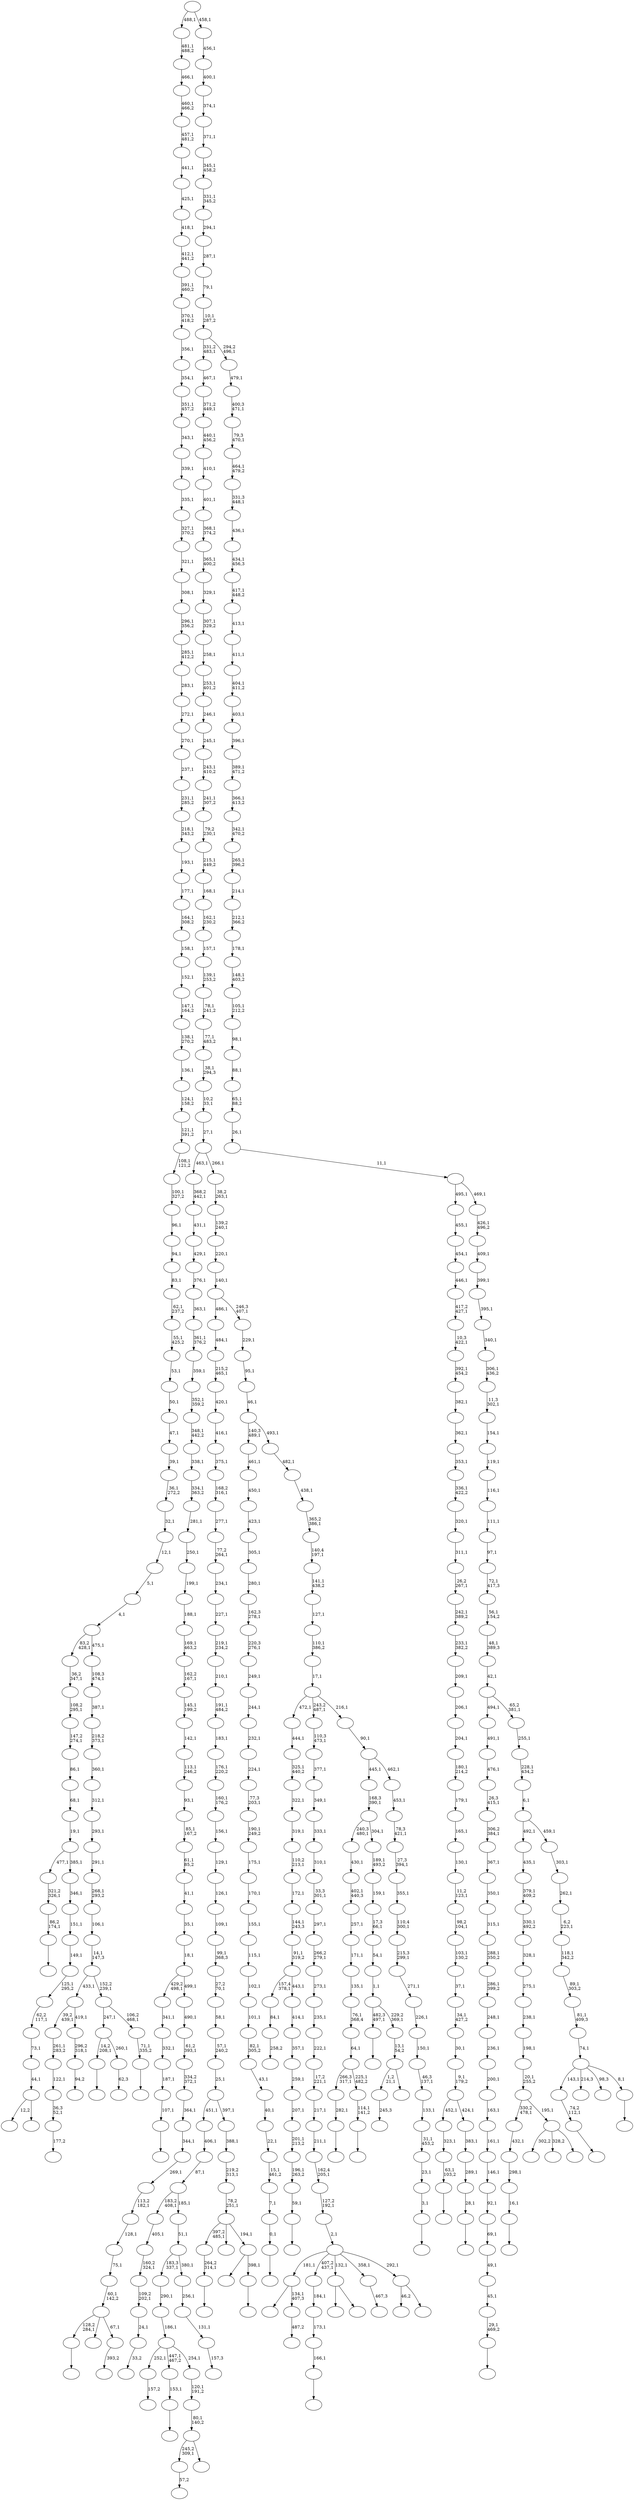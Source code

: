 digraph T {
	550 [label=""]
	549 [label=""]
	548 [label=""]
	547 [label=""]
	546 [label=""]
	545 [label=""]
	544 [label=""]
	543 [label=""]
	542 [label=""]
	541 [label=""]
	540 [label=""]
	539 [label=""]
	538 [label=""]
	537 [label=""]
	536 [label=""]
	535 [label=""]
	534 [label=""]
	533 [label=""]
	532 [label=""]
	531 [label=""]
	530 [label=""]
	529 [label=""]
	528 [label=""]
	527 [label=""]
	526 [label=""]
	525 [label=""]
	524 [label=""]
	523 [label=""]
	522 [label=""]
	521 [label=""]
	520 [label=""]
	519 [label=""]
	518 [label=""]
	517 [label=""]
	516 [label=""]
	515 [label=""]
	514 [label=""]
	513 [label=""]
	512 [label=""]
	511 [label=""]
	510 [label=""]
	509 [label=""]
	508 [label=""]
	507 [label=""]
	506 [label=""]
	505 [label=""]
	504 [label=""]
	503 [label=""]
	502 [label=""]
	501 [label=""]
	500 [label=""]
	499 [label=""]
	498 [label=""]
	497 [label=""]
	496 [label=""]
	495 [label=""]
	494 [label=""]
	493 [label=""]
	492 [label=""]
	491 [label=""]
	490 [label=""]
	489 [label=""]
	488 [label=""]
	487 [label=""]
	486 [label=""]
	485 [label=""]
	484 [label=""]
	483 [label=""]
	482 [label=""]
	481 [label=""]
	480 [label=""]
	479 [label=""]
	478 [label=""]
	477 [label=""]
	476 [label=""]
	475 [label=""]
	474 [label=""]
	473 [label=""]
	472 [label=""]
	471 [label=""]
	470 [label=""]
	469 [label=""]
	468 [label=""]
	467 [label=""]
	466 [label=""]
	465 [label=""]
	464 [label=""]
	463 [label=""]
	462 [label=""]
	461 [label=""]
	460 [label=""]
	459 [label=""]
	458 [label=""]
	457 [label=""]
	456 [label=""]
	455 [label=""]
	454 [label=""]
	453 [label=""]
	452 [label=""]
	451 [label=""]
	450 [label=""]
	449 [label=""]
	448 [label=""]
	447 [label=""]
	446 [label=""]
	445 [label=""]
	444 [label=""]
	443 [label=""]
	442 [label=""]
	441 [label=""]
	440 [label=""]
	439 [label=""]
	438 [label=""]
	437 [label=""]
	436 [label=""]
	435 [label=""]
	434 [label=""]
	433 [label=""]
	432 [label=""]
	431 [label=""]
	430 [label=""]
	429 [label=""]
	428 [label=""]
	427 [label=""]
	426 [label=""]
	425 [label=""]
	424 [label=""]
	423 [label=""]
	422 [label=""]
	421 [label=""]
	420 [label=""]
	419 [label=""]
	418 [label=""]
	417 [label=""]
	416 [label=""]
	415 [label=""]
	414 [label=""]
	413 [label=""]
	412 [label=""]
	411 [label=""]
	410 [label=""]
	409 [label=""]
	408 [label=""]
	407 [label=""]
	406 [label=""]
	405 [label=""]
	404 [label=""]
	403 [label=""]
	402 [label=""]
	401 [label=""]
	400 [label=""]
	399 [label=""]
	398 [label=""]
	397 [label=""]
	396 [label=""]
	395 [label=""]
	394 [label=""]
	393 [label=""]
	392 [label=""]
	391 [label=""]
	390 [label=""]
	389 [label=""]
	388 [label=""]
	387 [label=""]
	386 [label=""]
	385 [label=""]
	384 [label=""]
	383 [label=""]
	382 [label=""]
	381 [label=""]
	380 [label=""]
	379 [label=""]
	378 [label=""]
	377 [label=""]
	376 [label=""]
	375 [label=""]
	374 [label=""]
	373 [label=""]
	372 [label=""]
	371 [label=""]
	370 [label=""]
	369 [label=""]
	368 [label=""]
	367 [label=""]
	366 [label=""]
	365 [label=""]
	364 [label=""]
	363 [label=""]
	362 [label=""]
	361 [label=""]
	360 [label=""]
	359 [label=""]
	358 [label=""]
	357 [label=""]
	356 [label=""]
	355 [label=""]
	354 [label=""]
	353 [label=""]
	352 [label=""]
	351 [label=""]
	350 [label=""]
	349 [label=""]
	348 [label=""]
	347 [label=""]
	346 [label=""]
	345 [label=""]
	344 [label=""]
	343 [label=""]
	342 [label=""]
	341 [label=""]
	340 [label=""]
	339 [label=""]
	338 [label=""]
	337 [label=""]
	336 [label=""]
	335 [label=""]
	334 [label=""]
	333 [label=""]
	332 [label=""]
	331 [label=""]
	330 [label=""]
	329 [label=""]
	328 [label=""]
	327 [label=""]
	326 [label=""]
	325 [label=""]
	324 [label=""]
	323 [label=""]
	322 [label=""]
	321 [label=""]
	320 [label=""]
	319 [label=""]
	318 [label=""]
	317 [label=""]
	316 [label=""]
	315 [label=""]
	314 [label=""]
	313 [label=""]
	312 [label=""]
	311 [label=""]
	310 [label=""]
	309 [label=""]
	308 [label=""]
	307 [label=""]
	306 [label=""]
	305 [label=""]
	304 [label=""]
	303 [label=""]
	302 [label=""]
	301 [label=""]
	300 [label=""]
	299 [label=""]
	298 [label=""]
	297 [label=""]
	296 [label=""]
	295 [label=""]
	294 [label=""]
	293 [label=""]
	292 [label=""]
	291 [label=""]
	290 [label=""]
	289 [label=""]
	288 [label=""]
	287 [label=""]
	286 [label=""]
	285 [label=""]
	284 [label=""]
	283 [label=""]
	282 [label=""]
	281 [label=""]
	280 [label=""]
	279 [label=""]
	278 [label=""]
	277 [label=""]
	276 [label=""]
	275 [label=""]
	274 [label=""]
	273 [label=""]
	272 [label=""]
	271 [label=""]
	270 [label=""]
	269 [label=""]
	268 [label=""]
	267 [label=""]
	266 [label=""]
	265 [label=""]
	264 [label=""]
	263 [label=""]
	262 [label=""]
	261 [label=""]
	260 [label=""]
	259 [label=""]
	258 [label=""]
	257 [label=""]
	256 [label=""]
	255 [label=""]
	254 [label=""]
	253 [label=""]
	252 [label=""]
	251 [label=""]
	250 [label=""]
	249 [label=""]
	248 [label=""]
	247 [label=""]
	246 [label=""]
	245 [label=""]
	244 [label=""]
	243 [label=""]
	242 [label=""]
	241 [label=""]
	240 [label=""]
	239 [label=""]
	238 [label=""]
	237 [label=""]
	236 [label=""]
	235 [label=""]
	234 [label=""]
	233 [label=""]
	232 [label=""]
	231 [label=""]
	230 [label=""]
	229 [label=""]
	228 [label=""]
	227 [label=""]
	226 [label=""]
	225 [label=""]
	224 [label=""]
	223 [label=""]
	222 [label=""]
	221 [label=""]
	220 [label=""]
	219 [label=""]
	218 [label=""]
	217 [label=""]
	216 [label=""]
	215 [label=""]
	214 [label=""]
	213 [label=""]
	212 [label=""]
	211 [label=""]
	210 [label=""]
	209 [label=""]
	208 [label=""]
	207 [label=""]
	206 [label=""]
	205 [label=""]
	204 [label=""]
	203 [label=""]
	202 [label=""]
	201 [label=""]
	200 [label=""]
	199 [label=""]
	198 [label=""]
	197 [label=""]
	196 [label=""]
	195 [label=""]
	194 [label=""]
	193 [label=""]
	192 [label=""]
	191 [label=""]
	190 [label=""]
	189 [label=""]
	188 [label=""]
	187 [label=""]
	186 [label=""]
	185 [label=""]
	184 [label=""]
	183 [label=""]
	182 [label=""]
	181 [label=""]
	180 [label=""]
	179 [label=""]
	178 [label=""]
	177 [label=""]
	176 [label=""]
	175 [label=""]
	174 [label=""]
	173 [label=""]
	172 [label=""]
	171 [label=""]
	170 [label=""]
	169 [label=""]
	168 [label=""]
	167 [label=""]
	166 [label=""]
	165 [label=""]
	164 [label=""]
	163 [label=""]
	162 [label=""]
	161 [label=""]
	160 [label=""]
	159 [label=""]
	158 [label=""]
	157 [label=""]
	156 [label=""]
	155 [label=""]
	154 [label=""]
	153 [label=""]
	152 [label=""]
	151 [label=""]
	150 [label=""]
	149 [label=""]
	148 [label=""]
	147 [label=""]
	146 [label=""]
	145 [label=""]
	144 [label=""]
	143 [label=""]
	142 [label=""]
	141 [label=""]
	140 [label=""]
	139 [label=""]
	138 [label=""]
	137 [label=""]
	136 [label=""]
	135 [label=""]
	134 [label=""]
	133 [label=""]
	132 [label=""]
	131 [label=""]
	130 [label=""]
	129 [label=""]
	128 [label=""]
	127 [label=""]
	126 [label=""]
	125 [label=""]
	124 [label=""]
	123 [label=""]
	122 [label=""]
	121 [label=""]
	120 [label=""]
	119 [label=""]
	118 [label=""]
	117 [label=""]
	116 [label=""]
	115 [label=""]
	114 [label=""]
	113 [label=""]
	112 [label=""]
	111 [label=""]
	110 [label=""]
	109 [label=""]
	108 [label=""]
	107 [label=""]
	106 [label=""]
	105 [label=""]
	104 [label=""]
	103 [label=""]
	102 [label=""]
	101 [label=""]
	100 [label=""]
	99 [label=""]
	98 [label=""]
	97 [label=""]
	96 [label=""]
	95 [label=""]
	94 [label=""]
	93 [label=""]
	92 [label=""]
	91 [label=""]
	90 [label=""]
	89 [label=""]
	88 [label=""]
	87 [label=""]
	86 [label=""]
	85 [label=""]
	84 [label=""]
	83 [label=""]
	82 [label=""]
	81 [label=""]
	80 [label=""]
	79 [label=""]
	78 [label=""]
	77 [label=""]
	76 [label=""]
	75 [label=""]
	74 [label=""]
	73 [label=""]
	72 [label=""]
	71 [label=""]
	70 [label=""]
	69 [label=""]
	68 [label=""]
	67 [label=""]
	66 [label=""]
	65 [label=""]
	64 [label=""]
	63 [label=""]
	62 [label=""]
	61 [label=""]
	60 [label=""]
	59 [label=""]
	58 [label=""]
	57 [label=""]
	56 [label=""]
	55 [label=""]
	54 [label=""]
	53 [label=""]
	52 [label=""]
	51 [label=""]
	50 [label=""]
	49 [label=""]
	48 [label=""]
	47 [label=""]
	46 [label=""]
	45 [label=""]
	44 [label=""]
	43 [label=""]
	42 [label=""]
	41 [label=""]
	40 [label=""]
	39 [label=""]
	38 [label=""]
	37 [label=""]
	36 [label=""]
	35 [label=""]
	34 [label=""]
	33 [label=""]
	32 [label=""]
	31 [label=""]
	30 [label=""]
	29 [label=""]
	28 [label=""]
	27 [label=""]
	26 [label=""]
	25 [label=""]
	24 [label=""]
	23 [label=""]
	22 [label=""]
	21 [label=""]
	20 [label=""]
	19 [label=""]
	18 [label=""]
	17 [label=""]
	16 [label=""]
	15 [label=""]
	14 [label=""]
	13 [label=""]
	12 [label=""]
	11 [label=""]
	10 [label=""]
	9 [label=""]
	8 [label=""]
	7 [label=""]
	6 [label=""]
	5 [label=""]
	4 [label=""]
	3 [label=""]
	2 [label=""]
	1 [label=""]
	0 [label=""]
	548 -> 549 [label=""]
	547 -> 548 [label="264,2\n314,1"]
	544 -> 545 [label=""]
	543 -> 544 [label="16,1"]
	542 -> 543 [label="298,1"]
	541 -> 542 [label="432,1"]
	539 -> 540 [label=""]
	537 -> 538 [label=""]
	536 -> 537 [label="107,1"]
	535 -> 536 [label="187,1"]
	534 -> 535 [label="332,1"]
	533 -> 534 [label="341,1"]
	531 -> 532 [label="258,2"]
	530 -> 531 [label="84,1"]
	528 -> 529 [label="157,2"]
	524 -> 525 [label=""]
	523 -> 524 [label="59,1"]
	522 -> 523 [label="196,1\n263,2"]
	521 -> 522 [label="201,1\n213,2"]
	520 -> 521 [label="207,1"]
	519 -> 520 [label="259,1"]
	518 -> 519 [label="357,1"]
	517 -> 518 [label="414,1"]
	516 -> 530 [label="157,4\n378,1"]
	516 -> 517 [label="443,1"]
	515 -> 516 [label="91,1\n319,2"]
	514 -> 515 [label="144,1\n243,3"]
	513 -> 514 [label="172,1"]
	512 -> 513 [label="110,2\n213,1"]
	511 -> 512 [label="319,1"]
	510 -> 511 [label="322,1"]
	509 -> 510 [label="325,1\n440,2"]
	508 -> 509 [label="444,1"]
	506 -> 507 [label="177,2"]
	505 -> 506 [label="36,3\n52,1"]
	504 -> 505 [label="122,1"]
	503 -> 504 [label="261,1\n283,2"]
	500 -> 501 [label=""]
	499 -> 500 [label="86,2\n174,1"]
	498 -> 499 [label="321,2\n326,1"]
	495 -> 496 [label="245,3"]
	493 -> 494 [label=""]
	492 -> 493 [label="282,1"]
	490 -> 491 [label=""]
	489 -> 490 [label="74,2\n112,1"]
	487 -> 488 [label="487,2"]
	486 -> 497 [label=""]
	486 -> 487 [label="134,1\n407,3"]
	484 -> 485 [label=""]
	483 -> 484 [label="29,1\n469,2"]
	482 -> 483 [label="45,1"]
	481 -> 482 [label="49,1"]
	480 -> 481 [label="69,1"]
	479 -> 480 [label="92,1"]
	478 -> 479 [label="146,1"]
	477 -> 478 [label="161,1"]
	476 -> 477 [label="163,1"]
	475 -> 476 [label="200,1"]
	474 -> 475 [label="236,1"]
	473 -> 474 [label="248,1"]
	472 -> 473 [label="286,1\n399,2"]
	471 -> 472 [label="288,1\n350,2"]
	470 -> 471 [label="315,1"]
	469 -> 470 [label="350,1"]
	468 -> 469 [label="367,1"]
	467 -> 468 [label="306,2\n384,1"]
	466 -> 467 [label="26,3\n415,1"]
	465 -> 466 [label="476,1"]
	464 -> 465 [label="491,1"]
	462 -> 463 [label=""]
	460 -> 461 [label="393,2"]
	459 -> 539 [label="128,2\n284,1"]
	459 -> 526 [label=""]
	459 -> 460 [label="67,1"]
	458 -> 459 [label="60,1\n142,2"]
	457 -> 458 [label="75,1"]
	456 -> 457 [label="128,1"]
	455 -> 456 [label="113,2\n182,1"]
	454 -> 455 [label="269,1"]
	453 -> 454 [label="344,1"]
	452 -> 453 [label="364,1"]
	451 -> 452 [label="334,2\n372,1"]
	450 -> 451 [label="61,2\n393,1"]
	449 -> 450 [label="490,1"]
	448 -> 533 [label="429,2\n498,1"]
	448 -> 449 [label="499,1"]
	447 -> 448 [label="18,1"]
	446 -> 447 [label="35,1"]
	445 -> 446 [label="41,1"]
	444 -> 445 [label="61,1\n85,2"]
	443 -> 444 [label="85,1\n167,2"]
	442 -> 443 [label="93,1"]
	441 -> 442 [label="113,1\n246,2"]
	440 -> 441 [label="142,1"]
	439 -> 440 [label="145,1\n199,2"]
	438 -> 439 [label="162,2\n167,1"]
	437 -> 438 [label="169,1\n463,2"]
	436 -> 437 [label="188,1"]
	435 -> 436 [label="199,1"]
	434 -> 435 [label="250,1"]
	433 -> 434 [label="281,1"]
	432 -> 433 [label="334,1\n363,2"]
	431 -> 432 [label="338,1"]
	430 -> 431 [label="348,1\n442,2"]
	429 -> 430 [label="352,1\n359,2"]
	428 -> 429 [label="359,1"]
	427 -> 428 [label="361,1\n376,2"]
	426 -> 427 [label="363,1"]
	425 -> 426 [label="376,1"]
	424 -> 425 [label="429,1"]
	423 -> 424 [label="431,1"]
	422 -> 423 [label="368,2\n442,1"]
	420 -> 421 [label="94,2"]
	419 -> 420 [label="296,2\n318,1"]
	418 -> 503 [label="39,2\n439,1"]
	418 -> 419 [label="419,1"]
	415 -> 416 [label=""]
	414 -> 415 [label="0,1"]
	413 -> 414 [label="7,1"]
	412 -> 413 [label="15,1\n461,2"]
	411 -> 412 [label="22,1"]
	410 -> 411 [label="40,1"]
	409 -> 410 [label="43,1"]
	408 -> 409 [label="82,1\n305,2"]
	407 -> 408 [label="101,1"]
	406 -> 407 [label="102,1"]
	405 -> 406 [label="115,1"]
	404 -> 405 [label="155,1"]
	403 -> 404 [label="170,1"]
	402 -> 403 [label="175,1"]
	401 -> 402 [label="190,1\n249,2"]
	400 -> 401 [label="77,3\n203,1"]
	399 -> 400 [label="224,1"]
	398 -> 399 [label="232,1"]
	397 -> 398 [label="244,1"]
	396 -> 397 [label="249,1"]
	395 -> 396 [label="220,3\n276,1"]
	394 -> 395 [label="162,3\n278,1"]
	393 -> 394 [label="280,1"]
	392 -> 393 [label="305,1"]
	391 -> 392 [label="423,1"]
	390 -> 391 [label="450,1"]
	389 -> 390 [label="461,1"]
	386 -> 387 [label=""]
	385 -> 386 [label="63,1\n103,2"]
	384 -> 385 [label="323,1"]
	381 -> 546 [label="12,2"]
	381 -> 382 [label=""]
	380 -> 381 [label="44,1"]
	379 -> 380 [label="73,1"]
	378 -> 379 [label="62,2\n117,1"]
	377 -> 378 [label="125,1\n295,2"]
	376 -> 377 [label="149,1"]
	375 -> 376 [label="151,1"]
	374 -> 375 [label="346,1"]
	373 -> 498 [label="477,1"]
	373 -> 374 [label="385,1"]
	372 -> 373 [label="19,1"]
	371 -> 372 [label="68,1"]
	370 -> 371 [label="86,1"]
	369 -> 370 [label="147,2\n274,1"]
	368 -> 369 [label="108,2\n295,1"]
	367 -> 368 [label="36,2\n347,1"]
	365 -> 366 [label=""]
	364 -> 365 [label="166,1"]
	363 -> 364 [label="173,1"]
	362 -> 363 [label="184,1"]
	360 -> 361 [label=""]
	359 -> 360 [label="114,1\n141,2"]
	358 -> 492 [label="266,3\n317,1"]
	358 -> 359 [label="225,1\n482,2"]
	357 -> 358 [label="64,1"]
	356 -> 357 [label="76,1\n368,4"]
	355 -> 356 [label="135,1"]
	354 -> 355 [label="171,1"]
	353 -> 354 [label="257,1"]
	352 -> 353 [label="402,1\n440,3"]
	351 -> 352 [label="430,1"]
	349 -> 350 [label="57,2"]
	347 -> 348 [label=""]
	345 -> 346 [label="33,2"]
	344 -> 345 [label="24,1"]
	343 -> 344 [label="109,2\n202,1"]
	342 -> 343 [label="160,2\n324,1"]
	341 -> 342 [label="405,1"]
	339 -> 340 [label=""]
	338 -> 339 [label="153,1"]
	336 -> 550 [label="302,2"]
	336 -> 502 [label="328,2"]
	336 -> 337 [label=""]
	335 -> 541 [label="330,2\n478,1"]
	335 -> 336 [label="195,1"]
	334 -> 335 [label="20,1\n255,2"]
	333 -> 334 [label="198,1"]
	332 -> 333 [label="238,1"]
	331 -> 332 [label="275,1"]
	330 -> 331 [label="328,1"]
	329 -> 330 [label="330,1\n492,2"]
	328 -> 329 [label="379,1\n409,2"]
	327 -> 328 [label="435,1"]
	325 -> 527 [label=""]
	325 -> 326 [label=""]
	323 -> 324 [label="467,3"]
	320 -> 417 [label="46,2"]
	320 -> 321 [label=""]
	319 -> 486 [label="181,1"]
	319 -> 362 [label="407,2\n437,1"]
	319 -> 325 [label="132,1"]
	319 -> 323 [label="358,1"]
	319 -> 320 [label="292,1"]
	318 -> 319 [label="2,1"]
	317 -> 318 [label="127,2\n192,1"]
	316 -> 317 [label="162,4\n205,1"]
	315 -> 316 [label="211,1"]
	314 -> 315 [label="217,1"]
	313 -> 314 [label="17,2\n221,1"]
	312 -> 313 [label="222,1"]
	311 -> 312 [label="235,1"]
	310 -> 311 [label="273,1"]
	309 -> 310 [label="266,2\n279,1"]
	308 -> 309 [label="297,1"]
	307 -> 308 [label="33,3\n301,1"]
	306 -> 307 [label="310,1"]
	305 -> 306 [label="333,1"]
	304 -> 305 [label="349,1"]
	303 -> 304 [label="377,1"]
	302 -> 303 [label="110,3\n473,1"]
	300 -> 301 [label="62,3"]
	299 -> 462 [label="14,2\n208,1"]
	299 -> 300 [label="260,1"]
	297 -> 298 [label=""]
	296 -> 297 [label="28,1"]
	295 -> 296 [label="289,1"]
	294 -> 295 [label="383,1"]
	293 -> 384 [label="452,1"]
	293 -> 294 [label="424,1"]
	292 -> 293 [label="9,1\n179,2"]
	291 -> 292 [label="30,1"]
	290 -> 291 [label="34,1\n427,2"]
	289 -> 290 [label="37,1"]
	288 -> 289 [label="103,1\n130,2"]
	287 -> 288 [label="98,2\n104,1"]
	286 -> 287 [label="11,2\n123,1"]
	285 -> 286 [label="130,1"]
	284 -> 285 [label="165,1"]
	283 -> 284 [label="179,1"]
	282 -> 283 [label="180,1\n214,2"]
	281 -> 282 [label="204,1"]
	280 -> 281 [label="206,1"]
	279 -> 280 [label="209,1"]
	278 -> 279 [label="233,1\n382,2"]
	277 -> 278 [label="242,1\n389,2"]
	276 -> 277 [label="26,2\n267,1"]
	275 -> 276 [label="311,1"]
	274 -> 275 [label="320,1"]
	273 -> 274 [label="336,1\n422,2"]
	272 -> 273 [label="353,1"]
	271 -> 272 [label="362,1"]
	270 -> 271 [label="382,1"]
	269 -> 270 [label="392,1\n454,2"]
	268 -> 269 [label="10,3\n422,1"]
	267 -> 268 [label="417,2\n427,1"]
	266 -> 267 [label="446,1"]
	265 -> 266 [label="454,1"]
	264 -> 265 [label="455,1"]
	261 -> 495 [label="1,2\n21,1"]
	261 -> 262 [label=""]
	260 -> 261 [label="13,1\n54,2"]
	259 -> 347 [label="482,3\n497,1"]
	259 -> 260 [label="229,2\n369,1"]
	258 -> 259 [label="1,1"]
	257 -> 258 [label="54,1"]
	256 -> 257 [label="17,3\n66,1"]
	255 -> 256 [label="159,1"]
	254 -> 255 [label="189,1\n493,2"]
	253 -> 351 [label="240,3\n480,1"]
	253 -> 254 [label="304,1"]
	252 -> 253 [label="168,3\n390,1"]
	250 -> 349 [label="245,2\n309,1"]
	250 -> 251 [label=""]
	249 -> 250 [label="80,1\n140,2"]
	248 -> 249 [label="120,1\n191,2"]
	247 -> 528 [label="252,1"]
	247 -> 338 [label="447,1\n467,2"]
	247 -> 248 [label="254,1"]
	246 -> 247 [label="186,1"]
	245 -> 246 [label="290,1"]
	243 -> 244 [label="157,3"]
	242 -> 243 [label="131,1"]
	241 -> 242 [label="256,1"]
	240 -> 245 [label="183,3\n337,1"]
	240 -> 241 [label="380,1"]
	239 -> 240 [label="51,1"]
	238 -> 341 [label="183,2\n408,1"]
	238 -> 239 [label="185,1"]
	237 -> 238 [label="87,1"]
	236 -> 237 [label="406,1"]
	234 -> 235 [label=""]
	233 -> 388 [label=""]
	233 -> 234 [label="398,1"]
	232 -> 547 [label="397,2\n485,1"]
	232 -> 322 [label=""]
	232 -> 233 [label="194,1"]
	231 -> 232 [label="78,2\n251,1"]
	230 -> 231 [label="219,2\n313,1"]
	229 -> 230 [label="388,1"]
	228 -> 236 [label="451,1"]
	228 -> 229 [label="397,1"]
	227 -> 228 [label="25,1"]
	226 -> 227 [label="57,1\n240,2"]
	225 -> 226 [label="58,1"]
	224 -> 225 [label="27,2\n70,1"]
	223 -> 224 [label="99,1\n368,3"]
	222 -> 223 [label="109,1"]
	221 -> 222 [label="126,1"]
	220 -> 221 [label="129,1"]
	219 -> 220 [label="156,1"]
	218 -> 219 [label="160,1\n176,2"]
	217 -> 218 [label="176,1\n220,2"]
	216 -> 217 [label="183,1"]
	215 -> 216 [label="191,1\n484,2"]
	214 -> 215 [label="210,1"]
	213 -> 214 [label="219,1\n234,2"]
	212 -> 213 [label="227,1"]
	211 -> 212 [label="234,1"]
	210 -> 211 [label="77,2\n264,1"]
	209 -> 210 [label="277,1"]
	208 -> 209 [label="168,2\n316,1"]
	207 -> 208 [label="375,1"]
	206 -> 207 [label="416,1"]
	205 -> 206 [label="420,1"]
	204 -> 205 [label="215,2\n465,1"]
	203 -> 204 [label="484,1"]
	201 -> 202 [label=""]
	200 -> 201 [label="3,1"]
	199 -> 200 [label="23,1"]
	198 -> 199 [label="31,1\n453,2"]
	197 -> 198 [label="133,1"]
	196 -> 197 [label="46,3\n137,1"]
	195 -> 196 [label="150,1"]
	194 -> 195 [label="226,1"]
	193 -> 194 [label="271,1"]
	192 -> 193 [label="215,3\n299,1"]
	191 -> 192 [label="110,4\n300,1"]
	190 -> 191 [label="355,1"]
	189 -> 190 [label="27,3\n394,1"]
	188 -> 189 [label="78,3\n421,1"]
	187 -> 188 [label="453,1"]
	186 -> 252 [label="445,1"]
	186 -> 187 [label="462,1"]
	185 -> 186 [label="90,1"]
	184 -> 508 [label="472,1"]
	184 -> 302 [label="243,2\n487,1"]
	184 -> 185 [label="216,1"]
	183 -> 184 [label="17,1"]
	182 -> 183 [label="110,1\n386,2"]
	181 -> 182 [label="127,1"]
	180 -> 181 [label="141,1\n438,2"]
	179 -> 180 [label="140,4\n197,1"]
	178 -> 179 [label="365,2\n386,1"]
	177 -> 178 [label="438,1"]
	176 -> 177 [label="482,1"]
	175 -> 389 [label="140,3\n489,1"]
	175 -> 176 [label="493,1"]
	174 -> 175 [label="46,1"]
	173 -> 174 [label="95,1"]
	172 -> 173 [label="229,1"]
	171 -> 203 [label="486,1"]
	171 -> 172 [label="246,3\n407,1"]
	170 -> 171 [label="140,1"]
	169 -> 170 [label="220,1"]
	168 -> 169 [label="139,2\n240,1"]
	167 -> 168 [label="38,2\n263,1"]
	166 -> 422 [label="463,1"]
	166 -> 167 [label="266,1"]
	165 -> 166 [label="27,1"]
	164 -> 165 [label="10,2\n33,1"]
	163 -> 164 [label="38,1\n294,3"]
	162 -> 163 [label="77,1\n483,2"]
	161 -> 162 [label="78,1\n241,2"]
	160 -> 161 [label="139,1\n253,2"]
	159 -> 160 [label="157,1"]
	158 -> 159 [label="162,1\n230,2"]
	157 -> 158 [label="168,1"]
	156 -> 157 [label="215,1\n449,2"]
	155 -> 156 [label="79,2\n230,1"]
	154 -> 155 [label="241,1\n307,2"]
	153 -> 154 [label="243,1\n410,2"]
	152 -> 153 [label="245,1"]
	151 -> 152 [label="246,1"]
	150 -> 151 [label="253,1\n401,2"]
	149 -> 150 [label="258,1"]
	148 -> 149 [label="307,1\n329,2"]
	147 -> 148 [label="329,1"]
	146 -> 147 [label="365,1\n400,2"]
	145 -> 146 [label="368,1\n374,2"]
	144 -> 145 [label="401,1"]
	143 -> 144 [label="410,1"]
	142 -> 143 [label="440,1\n456,2"]
	141 -> 142 [label="371,2\n449,1"]
	140 -> 141 [label="467,1"]
	138 -> 139 [label=""]
	137 -> 138 [label="71,1\n335,2"]
	136 -> 299 [label="247,1"]
	136 -> 137 [label="106,2\n468,1"]
	135 -> 418 [label="433,1"]
	135 -> 136 [label="152,2\n239,1"]
	134 -> 135 [label="14,1\n147,3"]
	133 -> 134 [label="106,1"]
	132 -> 133 [label="268,1\n293,2"]
	131 -> 132 [label="291,1"]
	130 -> 131 [label="293,1"]
	129 -> 130 [label="312,1"]
	128 -> 129 [label="360,1"]
	127 -> 128 [label="218,2\n373,1"]
	126 -> 127 [label="387,1"]
	125 -> 126 [label="108,3\n474,1"]
	124 -> 367 [label="83,2\n428,1"]
	124 -> 125 [label="475,1"]
	123 -> 124 [label="4,1"]
	122 -> 123 [label="5,1"]
	121 -> 122 [label="12,1"]
	120 -> 121 [label="32,1"]
	119 -> 120 [label="36,1\n272,2"]
	118 -> 119 [label="39,1"]
	117 -> 118 [label="47,1"]
	116 -> 117 [label="50,1"]
	115 -> 116 [label="53,1"]
	114 -> 115 [label="55,1\n425,2"]
	113 -> 114 [label="62,1\n237,2"]
	112 -> 113 [label="83,1"]
	111 -> 112 [label="94,1"]
	110 -> 111 [label="96,1"]
	109 -> 110 [label="100,1\n327,2"]
	108 -> 109 [label="108,1\n121,2"]
	107 -> 108 [label="121,1\n391,2"]
	106 -> 107 [label="124,1\n158,2"]
	105 -> 106 [label="136,1"]
	104 -> 105 [label="138,1\n270,2"]
	103 -> 104 [label="147,1\n164,2"]
	102 -> 103 [label="152,1"]
	101 -> 102 [label="158,1"]
	100 -> 101 [label="164,1\n308,2"]
	99 -> 100 [label="177,1"]
	98 -> 99 [label="193,1"]
	97 -> 98 [label="218,1\n343,2"]
	96 -> 97 [label="231,1\n285,2"]
	95 -> 96 [label="237,1"]
	94 -> 95 [label="270,1"]
	93 -> 94 [label="272,1"]
	92 -> 93 [label="283,1"]
	91 -> 92 [label="285,1\n412,2"]
	90 -> 91 [label="296,1\n356,2"]
	89 -> 90 [label="308,1"]
	88 -> 89 [label="321,1"]
	87 -> 88 [label="327,1\n370,2"]
	86 -> 87 [label="335,1"]
	85 -> 86 [label="339,1"]
	84 -> 85 [label="343,1"]
	83 -> 84 [label="351,1\n457,2"]
	82 -> 83 [label="354,1"]
	81 -> 82 [label="356,1"]
	80 -> 81 [label="370,1\n418,2"]
	79 -> 80 [label="391,1\n460,2"]
	78 -> 79 [label="412,1\n441,2"]
	77 -> 78 [label="418,1"]
	76 -> 77 [label="425,1"]
	75 -> 76 [label="441,1"]
	74 -> 75 [label="457,1\n481,2"]
	73 -> 74 [label="460,1\n466,2"]
	72 -> 73 [label="466,1"]
	71 -> 72 [label="481,1\n488,2"]
	69 -> 70 [label=""]
	68 -> 489 [label="143,1"]
	68 -> 383 [label="214,3"]
	68 -> 263 [label="98,3"]
	68 -> 69 [label="8,1"]
	67 -> 68 [label="74,1"]
	66 -> 67 [label="81,1\n409,3"]
	65 -> 66 [label="89,1\n303,2"]
	64 -> 65 [label="118,1\n342,2"]
	63 -> 64 [label="6,2\n223,1"]
	62 -> 63 [label="262,1"]
	61 -> 62 [label="303,1"]
	60 -> 327 [label="492,1"]
	60 -> 61 [label="459,1"]
	59 -> 60 [label="6,1"]
	58 -> 59 [label="228,1\n434,2"]
	57 -> 58 [label="255,1"]
	56 -> 464 [label="494,1"]
	56 -> 57 [label="65,2\n381,1"]
	55 -> 56 [label="42,1"]
	54 -> 55 [label="48,1\n389,3"]
	53 -> 54 [label="56,1\n154,2"]
	52 -> 53 [label="72,1\n417,3"]
	51 -> 52 [label="97,1"]
	50 -> 51 [label="111,1"]
	49 -> 50 [label="116,1"]
	48 -> 49 [label="119,1"]
	47 -> 48 [label="154,1"]
	46 -> 47 [label="11,3\n302,1"]
	45 -> 46 [label="306,1\n436,2"]
	44 -> 45 [label="340,1"]
	43 -> 44 [label="395,1"]
	42 -> 43 [label="399,1"]
	41 -> 42 [label="409,1"]
	40 -> 41 [label="426,1\n496,2"]
	39 -> 264 [label="495,1"]
	39 -> 40 [label="469,1"]
	38 -> 39 [label="11,1"]
	37 -> 38 [label="26,1"]
	36 -> 37 [label="65,1\n88,2"]
	35 -> 36 [label="88,1"]
	34 -> 35 [label="98,1"]
	33 -> 34 [label="105,1\n212,2"]
	32 -> 33 [label="148,1\n403,2"]
	31 -> 32 [label="178,1"]
	30 -> 31 [label="212,1\n366,2"]
	29 -> 30 [label="214,1"]
	28 -> 29 [label="265,1\n396,2"]
	27 -> 28 [label="342,1\n470,2"]
	26 -> 27 [label="366,1\n413,2"]
	25 -> 26 [label="389,1\n471,2"]
	24 -> 25 [label="396,1"]
	23 -> 24 [label="403,1"]
	22 -> 23 [label="404,1\n411,2"]
	21 -> 22 [label="411,1"]
	20 -> 21 [label="413,1"]
	19 -> 20 [label="417,1\n448,2"]
	18 -> 19 [label="434,1\n456,3"]
	17 -> 18 [label="436,1"]
	16 -> 17 [label="331,3\n448,1"]
	15 -> 16 [label="464,1\n479,2"]
	14 -> 15 [label="79,3\n470,1"]
	13 -> 14 [label="400,3\n471,1"]
	12 -> 13 [label="479,1"]
	11 -> 140 [label="331,2\n483,1"]
	11 -> 12 [label="294,2\n496,1"]
	10 -> 11 [label="10,1\n287,2"]
	9 -> 10 [label="79,1"]
	8 -> 9 [label="287,1"]
	7 -> 8 [label="294,1"]
	6 -> 7 [label="331,1\n345,2"]
	5 -> 6 [label="345,1\n458,2"]
	4 -> 5 [label="371,1"]
	3 -> 4 [label="374,1"]
	2 -> 3 [label="400,1"]
	1 -> 2 [label="456,1"]
	0 -> 71 [label="488,1"]
	0 -> 1 [label="458,1"]
}
